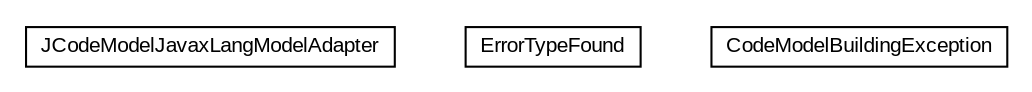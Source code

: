 #!/usr/local/bin/dot
#
# Class diagram 
# Generated by UMLGraph version 5.1 (http://www.umlgraph.org/)
#

digraph G {
	edge [fontname="arial",fontsize=10,labelfontname="arial",labelfontsize=10];
	node [fontname="arial",fontsize=10,shape=plaintext];
	nodesep=0.25;
	ranksep=0.5;
	// com.helger.jcodemodel.meta.JCodeModelJavaxLangModelAdapter
	c349 [label=<<table title="com.helger.jcodemodel.meta.JCodeModelJavaxLangModelAdapter" border="0" cellborder="1" cellspacing="0" cellpadding="2" port="p" href="./JCodeModelJavaxLangModelAdapter.html">
		<tr><td><table border="0" cellspacing="0" cellpadding="1">
<tr><td align="center" balign="center"> JCodeModelJavaxLangModelAdapter </td></tr>
		</table></td></tr>
		</table>>, fontname="arial", fontcolor="black", fontsize=10.0];
	// com.helger.jcodemodel.meta.ErrorTypeFound
	c350 [label=<<table title="com.helger.jcodemodel.meta.ErrorTypeFound" border="0" cellborder="1" cellspacing="0" cellpadding="2" port="p" href="./ErrorTypeFound.html">
		<tr><td><table border="0" cellspacing="0" cellpadding="1">
<tr><td align="center" balign="center"> ErrorTypeFound </td></tr>
		</table></td></tr>
		</table>>, fontname="arial", fontcolor="black", fontsize=10.0];
	// com.helger.jcodemodel.meta.CodeModelBuildingException
	c351 [label=<<table title="com.helger.jcodemodel.meta.CodeModelBuildingException" border="0" cellborder="1" cellspacing="0" cellpadding="2" port="p" href="./CodeModelBuildingException.html">
		<tr><td><table border="0" cellspacing="0" cellpadding="1">
<tr><td align="center" balign="center"> CodeModelBuildingException </td></tr>
		</table></td></tr>
		</table>>, fontname="arial", fontcolor="black", fontsize=10.0];
}

